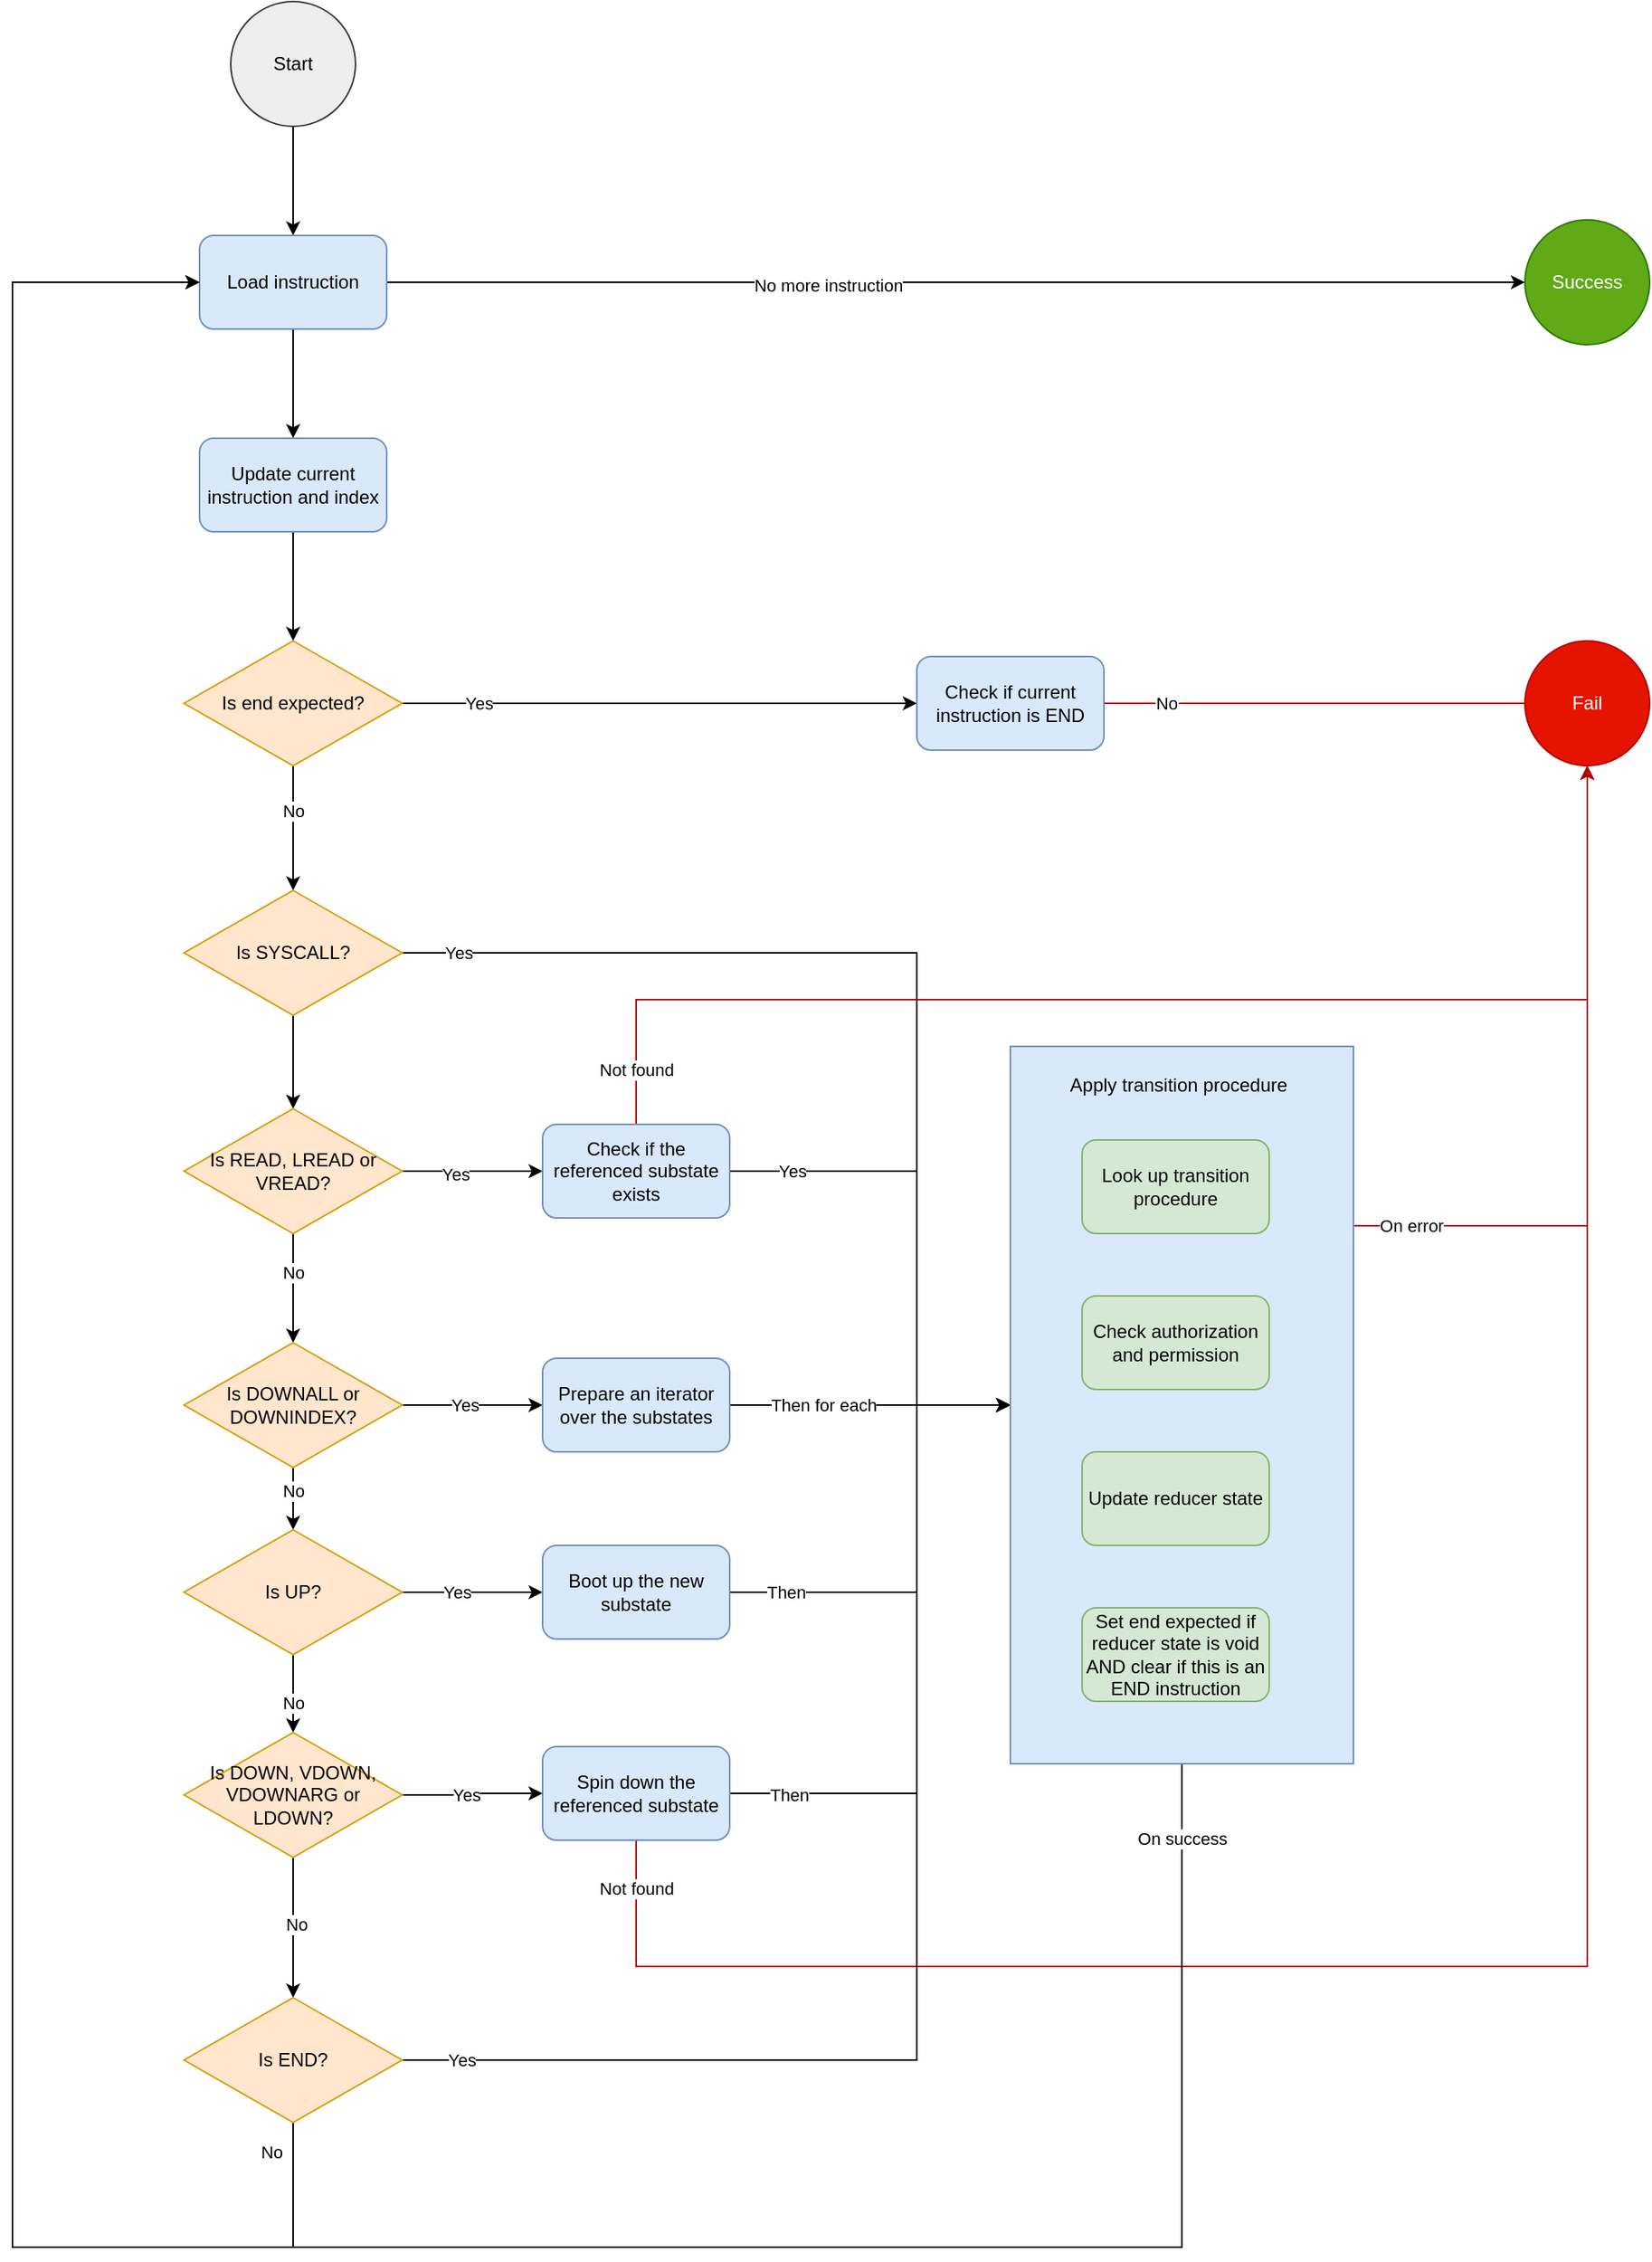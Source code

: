 <mxfile version="14.5.1" type="device"><diagram id="r28lfj7F_3WeCI98qRDj" name="Page-1"><mxGraphModel dx="1577" dy="1025" grid="1" gridSize="10" guides="1" tooltips="1" connect="1" arrows="1" fold="1" page="1" pageScale="1" pageWidth="827" pageHeight="1169" math="0" shadow="0"><root><mxCell id="0"/><mxCell id="1" parent="0"/><mxCell id="0aYK3PY0N5kdPg9pqPoS-5" style="edgeStyle=orthogonalEdgeStyle;rounded=0;orthogonalLoop=1;jettySize=auto;html=1;exitX=0.5;exitY=1;exitDx=0;exitDy=0;" edge="1" parent="1" source="0aYK3PY0N5kdPg9pqPoS-1" target="0aYK3PY0N5kdPg9pqPoS-2"><mxGeometry relative="1" as="geometry"/></mxCell><mxCell id="0aYK3PY0N5kdPg9pqPoS-1" value="Start" style="ellipse;whiteSpace=wrap;html=1;aspect=fixed;fillColor=#eeeeee;strokeColor=#36393d;" vertex="1" parent="1"><mxGeometry x="210" y="50" width="80" height="80" as="geometry"/></mxCell><mxCell id="0aYK3PY0N5kdPg9pqPoS-6" style="edgeStyle=orthogonalEdgeStyle;rounded=0;orthogonalLoop=1;jettySize=auto;html=1;exitX=0.5;exitY=1;exitDx=0;exitDy=0;" edge="1" parent="1" source="0aYK3PY0N5kdPg9pqPoS-2" target="0aYK3PY0N5kdPg9pqPoS-3"><mxGeometry relative="1" as="geometry"/></mxCell><mxCell id="0aYK3PY0N5kdPg9pqPoS-86" style="edgeStyle=orthogonalEdgeStyle;rounded=0;orthogonalLoop=1;jettySize=auto;html=1;exitX=1;exitY=0.5;exitDx=0;exitDy=0;entryX=0;entryY=0.5;entryDx=0;entryDy=0;" edge="1" parent="1" source="0aYK3PY0N5kdPg9pqPoS-2" target="0aYK3PY0N5kdPg9pqPoS-85"><mxGeometry relative="1" as="geometry"/></mxCell><mxCell id="0aYK3PY0N5kdPg9pqPoS-87" value="No more instruction" style="edgeLabel;html=1;align=center;verticalAlign=middle;resizable=0;points=[];" vertex="1" connectable="0" parent="0aYK3PY0N5kdPg9pqPoS-86"><mxGeometry x="-0.225" y="-2" relative="1" as="geometry"><mxPoint as="offset"/></mxGeometry></mxCell><mxCell id="0aYK3PY0N5kdPg9pqPoS-2" value="Load instruction" style="rounded=1;whiteSpace=wrap;html=1;fillColor=#dae8fc;strokeColor=#6c8ebf;" vertex="1" parent="1"><mxGeometry x="190" y="200" width="120" height="60" as="geometry"/></mxCell><mxCell id="0aYK3PY0N5kdPg9pqPoS-7" style="edgeStyle=orthogonalEdgeStyle;rounded=0;orthogonalLoop=1;jettySize=auto;html=1;exitX=0.5;exitY=1;exitDx=0;exitDy=0;entryX=0.5;entryY=0;entryDx=0;entryDy=0;" edge="1" parent="1" source="0aYK3PY0N5kdPg9pqPoS-3" target="0aYK3PY0N5kdPg9pqPoS-4"><mxGeometry relative="1" as="geometry"/></mxCell><mxCell id="0aYK3PY0N5kdPg9pqPoS-3" value="Update current instruction and index" style="rounded=1;whiteSpace=wrap;html=1;fillColor=#dae8fc;strokeColor=#6c8ebf;" vertex="1" parent="1"><mxGeometry x="190" y="330" width="120" height="60" as="geometry"/></mxCell><mxCell id="0aYK3PY0N5kdPg9pqPoS-13" style="edgeStyle=orthogonalEdgeStyle;rounded=0;orthogonalLoop=1;jettySize=auto;html=1;exitX=1;exitY=0.5;exitDx=0;exitDy=0;" edge="1" parent="1" source="0aYK3PY0N5kdPg9pqPoS-4" target="0aYK3PY0N5kdPg9pqPoS-9"><mxGeometry relative="1" as="geometry"/></mxCell><mxCell id="0aYK3PY0N5kdPg9pqPoS-14" value="Yes" style="edgeLabel;html=1;align=center;verticalAlign=middle;resizable=0;points=[];" vertex="1" connectable="0" parent="0aYK3PY0N5kdPg9pqPoS-13"><mxGeometry x="-0.706" relative="1" as="geometry"><mxPoint as="offset"/></mxGeometry></mxCell><mxCell id="0aYK3PY0N5kdPg9pqPoS-16" style="edgeStyle=orthogonalEdgeStyle;rounded=0;orthogonalLoop=1;jettySize=auto;html=1;exitX=0.5;exitY=1;exitDx=0;exitDy=0;" edge="1" parent="1" source="0aYK3PY0N5kdPg9pqPoS-4" target="0aYK3PY0N5kdPg9pqPoS-15"><mxGeometry relative="1" as="geometry"/></mxCell><mxCell id="0aYK3PY0N5kdPg9pqPoS-25" value="No" style="edgeLabel;html=1;align=center;verticalAlign=middle;resizable=0;points=[];" vertex="1" connectable="0" parent="0aYK3PY0N5kdPg9pqPoS-16"><mxGeometry x="-0.286" relative="1" as="geometry"><mxPoint as="offset"/></mxGeometry></mxCell><mxCell id="0aYK3PY0N5kdPg9pqPoS-4" value="Is end expected?" style="rhombus;whiteSpace=wrap;html=1;fillColor=#ffe6cc;strokeColor=#d79b00;" vertex="1" parent="1"><mxGeometry x="180" y="460" width="140" height="80" as="geometry"/></mxCell><mxCell id="0aYK3PY0N5kdPg9pqPoS-82" style="edgeStyle=orthogonalEdgeStyle;rounded=0;orthogonalLoop=1;jettySize=auto;html=1;exitX=1;exitY=0.5;exitDx=0;exitDy=0;entryX=0.5;entryY=1;entryDx=0;entryDy=0;fillColor=#e51400;strokeColor=#B20000;" edge="1" parent="1" source="0aYK3PY0N5kdPg9pqPoS-9" target="0aYK3PY0N5kdPg9pqPoS-10"><mxGeometry relative="1" as="geometry"><Array as="points"><mxPoint x="1080" y="500"/></Array></mxGeometry></mxCell><mxCell id="0aYK3PY0N5kdPg9pqPoS-83" value="No" style="edgeLabel;html=1;align=center;verticalAlign=middle;resizable=0;points=[];" vertex="1" connectable="0" parent="0aYK3PY0N5kdPg9pqPoS-82"><mxGeometry x="-0.917" y="1" relative="1" as="geometry"><mxPoint x="25" y="1" as="offset"/></mxGeometry></mxCell><mxCell id="0aYK3PY0N5kdPg9pqPoS-9" value="Check if current instruction is END" style="rounded=1;whiteSpace=wrap;html=1;fillColor=#dae8fc;strokeColor=#6c8ebf;" vertex="1" parent="1"><mxGeometry x="650" y="470" width="120" height="60" as="geometry"/></mxCell><mxCell id="0aYK3PY0N5kdPg9pqPoS-10" value="Fail" style="ellipse;whiteSpace=wrap;html=1;aspect=fixed;fillColor=#e51400;strokeColor=#B20000;fontColor=#ffffff;" vertex="1" parent="1"><mxGeometry x="1040" y="460" width="80" height="80" as="geometry"/></mxCell><mxCell id="0aYK3PY0N5kdPg9pqPoS-24" style="edgeStyle=orthogonalEdgeStyle;rounded=0;orthogonalLoop=1;jettySize=auto;html=1;exitX=1;exitY=0.5;exitDx=0;exitDy=0;entryX=0;entryY=0.5;entryDx=0;entryDy=0;" edge="1" parent="1" source="0aYK3PY0N5kdPg9pqPoS-15" target="0aYK3PY0N5kdPg9pqPoS-21"><mxGeometry relative="1" as="geometry"><Array as="points"><mxPoint x="650" y="660"/><mxPoint x="650" y="950"/></Array></mxGeometry></mxCell><mxCell id="0aYK3PY0N5kdPg9pqPoS-26" value="Yes" style="edgeLabel;html=1;align=center;verticalAlign=middle;resizable=0;points=[];" vertex="1" connectable="0" parent="0aYK3PY0N5kdPg9pqPoS-24"><mxGeometry x="-0.689" y="1" relative="1" as="geometry"><mxPoint x="-70" y="1" as="offset"/></mxGeometry></mxCell><mxCell id="0aYK3PY0N5kdPg9pqPoS-28" style="edgeStyle=orthogonalEdgeStyle;rounded=0;orthogonalLoop=1;jettySize=auto;html=1;exitX=0.5;exitY=1;exitDx=0;exitDy=0;" edge="1" parent="1" source="0aYK3PY0N5kdPg9pqPoS-15" target="0aYK3PY0N5kdPg9pqPoS-27"><mxGeometry relative="1" as="geometry"/></mxCell><mxCell id="0aYK3PY0N5kdPg9pqPoS-15" value="Is SYSCALL?" style="rhombus;whiteSpace=wrap;html=1;fillColor=#ffe6cc;strokeColor=#d79b00;" vertex="1" parent="1"><mxGeometry x="180" y="620" width="140" height="80" as="geometry"/></mxCell><mxCell id="0aYK3PY0N5kdPg9pqPoS-30" style="edgeStyle=orthogonalEdgeStyle;rounded=0;orthogonalLoop=1;jettySize=auto;html=1;exitX=1;exitY=0.5;exitDx=0;exitDy=0;" edge="1" parent="1" source="0aYK3PY0N5kdPg9pqPoS-27" target="0aYK3PY0N5kdPg9pqPoS-29"><mxGeometry relative="1" as="geometry"/></mxCell><mxCell id="0aYK3PY0N5kdPg9pqPoS-32" value="Yes" style="edgeLabel;html=1;align=center;verticalAlign=middle;resizable=0;points=[];" vertex="1" connectable="0" parent="0aYK3PY0N5kdPg9pqPoS-30"><mxGeometry x="-0.244" y="-2" relative="1" as="geometry"><mxPoint as="offset"/></mxGeometry></mxCell><mxCell id="0aYK3PY0N5kdPg9pqPoS-39" style="edgeStyle=orthogonalEdgeStyle;rounded=0;orthogonalLoop=1;jettySize=auto;html=1;exitX=0.5;exitY=1;exitDx=0;exitDy=0;" edge="1" parent="1" source="0aYK3PY0N5kdPg9pqPoS-27" target="0aYK3PY0N5kdPg9pqPoS-34"><mxGeometry relative="1" as="geometry"/></mxCell><mxCell id="0aYK3PY0N5kdPg9pqPoS-40" value="No" style="edgeLabel;html=1;align=center;verticalAlign=middle;resizable=0;points=[];" vertex="1" connectable="0" parent="0aYK3PY0N5kdPg9pqPoS-39"><mxGeometry x="-0.3" relative="1" as="geometry"><mxPoint as="offset"/></mxGeometry></mxCell><mxCell id="0aYK3PY0N5kdPg9pqPoS-27" value="Is READ, LREAD or VREAD?" style="rhombus;whiteSpace=wrap;html=1;fillColor=#ffe6cc;strokeColor=#d79b00;" vertex="1" parent="1"><mxGeometry x="180" y="760" width="140" height="80" as="geometry"/></mxCell><mxCell id="0aYK3PY0N5kdPg9pqPoS-31" style="edgeStyle=orthogonalEdgeStyle;rounded=0;orthogonalLoop=1;jettySize=auto;html=1;exitX=1;exitY=0.5;exitDx=0;exitDy=0;entryX=0;entryY=0.5;entryDx=0;entryDy=0;" edge="1" parent="1" source="0aYK3PY0N5kdPg9pqPoS-29" target="0aYK3PY0N5kdPg9pqPoS-21"><mxGeometry relative="1" as="geometry"><Array as="points"><mxPoint x="650" y="800"/><mxPoint x="650" y="950"/></Array></mxGeometry></mxCell><mxCell id="0aYK3PY0N5kdPg9pqPoS-33" value="Yes" style="edgeLabel;html=1;align=center;verticalAlign=middle;resizable=0;points=[];" vertex="1" connectable="0" parent="0aYK3PY0N5kdPg9pqPoS-31"><mxGeometry x="-0.506" relative="1" as="geometry"><mxPoint x="-41.43" as="offset"/></mxGeometry></mxCell><mxCell id="0aYK3PY0N5kdPg9pqPoS-67" style="edgeStyle=orthogonalEdgeStyle;rounded=0;orthogonalLoop=1;jettySize=auto;html=1;exitX=0.5;exitY=0;exitDx=0;exitDy=0;entryX=0.5;entryY=1;entryDx=0;entryDy=0;fillColor=#e51400;strokeColor=#B20000;" edge="1" parent="1" source="0aYK3PY0N5kdPg9pqPoS-29" target="0aYK3PY0N5kdPg9pqPoS-10"><mxGeometry relative="1" as="geometry"><Array as="points"><mxPoint x="470" y="690"/><mxPoint x="1080" y="690"/></Array></mxGeometry></mxCell><mxCell id="0aYK3PY0N5kdPg9pqPoS-68" value="Not found" style="edgeLabel;html=1;align=center;verticalAlign=middle;resizable=0;points=[];" vertex="1" connectable="0" parent="0aYK3PY0N5kdPg9pqPoS-67"><mxGeometry x="-0.691" y="-1" relative="1" as="geometry"><mxPoint x="-50" y="44.0" as="offset"/></mxGeometry></mxCell><mxCell id="0aYK3PY0N5kdPg9pqPoS-29" value="Check if the referenced substate exists" style="rounded=1;whiteSpace=wrap;html=1;fillColor=#dae8fc;strokeColor=#6c8ebf;" vertex="1" parent="1"><mxGeometry x="410" y="770" width="120" height="60" as="geometry"/></mxCell><mxCell id="0aYK3PY0N5kdPg9pqPoS-36" style="edgeStyle=orthogonalEdgeStyle;rounded=0;orthogonalLoop=1;jettySize=auto;html=1;exitX=1;exitY=0.5;exitDx=0;exitDy=0;entryX=0;entryY=0.5;entryDx=0;entryDy=0;" edge="1" parent="1" source="0aYK3PY0N5kdPg9pqPoS-34" target="0aYK3PY0N5kdPg9pqPoS-35"><mxGeometry relative="1" as="geometry"/></mxCell><mxCell id="0aYK3PY0N5kdPg9pqPoS-60" value="Yes" style="edgeLabel;html=1;align=center;verticalAlign=middle;resizable=0;points=[];" vertex="1" connectable="0" parent="0aYK3PY0N5kdPg9pqPoS-36"><mxGeometry x="-0.334" relative="1" as="geometry"><mxPoint x="10" as="offset"/></mxGeometry></mxCell><mxCell id="0aYK3PY0N5kdPg9pqPoS-47" style="edgeStyle=orthogonalEdgeStyle;rounded=0;orthogonalLoop=1;jettySize=auto;html=1;exitX=0.5;exitY=1;exitDx=0;exitDy=0;" edge="1" parent="1" source="0aYK3PY0N5kdPg9pqPoS-34" target="0aYK3PY0N5kdPg9pqPoS-41"><mxGeometry relative="1" as="geometry"/></mxCell><mxCell id="0aYK3PY0N5kdPg9pqPoS-49" value="No" style="edgeLabel;html=1;align=center;verticalAlign=middle;resizable=0;points=[];" vertex="1" connectable="0" parent="0aYK3PY0N5kdPg9pqPoS-47"><mxGeometry x="-0.25" relative="1" as="geometry"><mxPoint as="offset"/></mxGeometry></mxCell><mxCell id="0aYK3PY0N5kdPg9pqPoS-34" value="Is DOWNALL or DOWNINDEX?" style="rhombus;whiteSpace=wrap;html=1;fillColor=#ffe6cc;strokeColor=#d79b00;" vertex="1" parent="1"><mxGeometry x="180" y="910" width="140" height="80" as="geometry"/></mxCell><mxCell id="0aYK3PY0N5kdPg9pqPoS-37" style="edgeStyle=orthogonalEdgeStyle;rounded=0;orthogonalLoop=1;jettySize=auto;html=1;exitX=1;exitY=0.5;exitDx=0;exitDy=0;entryX=0;entryY=0.5;entryDx=0;entryDy=0;" edge="1" parent="1" source="0aYK3PY0N5kdPg9pqPoS-35" target="0aYK3PY0N5kdPg9pqPoS-21"><mxGeometry relative="1" as="geometry"/></mxCell><mxCell id="0aYK3PY0N5kdPg9pqPoS-38" value="Then for each" style="edgeLabel;html=1;align=center;verticalAlign=middle;resizable=0;points=[];" vertex="1" connectable="0" parent="0aYK3PY0N5kdPg9pqPoS-37"><mxGeometry x="-0.672" relative="1" as="geometry"><mxPoint x="30" as="offset"/></mxGeometry></mxCell><mxCell id="0aYK3PY0N5kdPg9pqPoS-35" value="Prepare an iterator over the substates" style="rounded=1;whiteSpace=wrap;html=1;fillColor=#dae8fc;strokeColor=#6c8ebf;" vertex="1" parent="1"><mxGeometry x="410" y="920" width="120" height="60" as="geometry"/></mxCell><mxCell id="0aYK3PY0N5kdPg9pqPoS-44" style="edgeStyle=orthogonalEdgeStyle;rounded=0;orthogonalLoop=1;jettySize=auto;html=1;exitX=1;exitY=0.5;exitDx=0;exitDy=0;" edge="1" parent="1" source="0aYK3PY0N5kdPg9pqPoS-41" target="0aYK3PY0N5kdPg9pqPoS-42"><mxGeometry relative="1" as="geometry"/></mxCell><mxCell id="0aYK3PY0N5kdPg9pqPoS-61" value="Yes" style="edgeLabel;html=1;align=center;verticalAlign=middle;resizable=0;points=[];" vertex="1" connectable="0" parent="0aYK3PY0N5kdPg9pqPoS-44"><mxGeometry x="-0.229" relative="1" as="geometry"><mxPoint as="offset"/></mxGeometry></mxCell><mxCell id="0aYK3PY0N5kdPg9pqPoS-48" style="edgeStyle=orthogonalEdgeStyle;rounded=0;orthogonalLoop=1;jettySize=auto;html=1;exitX=0.5;exitY=1;exitDx=0;exitDy=0;" edge="1" parent="1" source="0aYK3PY0N5kdPg9pqPoS-41" target="0aYK3PY0N5kdPg9pqPoS-45"><mxGeometry relative="1" as="geometry"/></mxCell><mxCell id="0aYK3PY0N5kdPg9pqPoS-50" value="No" style="edgeLabel;html=1;align=center;verticalAlign=middle;resizable=0;points=[];" vertex="1" connectable="0" parent="0aYK3PY0N5kdPg9pqPoS-48"><mxGeometry x="0.24" relative="1" as="geometry"><mxPoint as="offset"/></mxGeometry></mxCell><mxCell id="0aYK3PY0N5kdPg9pqPoS-41" value="Is UP?" style="rhombus;whiteSpace=wrap;html=1;fillColor=#ffe6cc;strokeColor=#d79b00;" vertex="1" parent="1"><mxGeometry x="180" y="1030" width="140" height="80" as="geometry"/></mxCell><mxCell id="0aYK3PY0N5kdPg9pqPoS-63" style="edgeStyle=orthogonalEdgeStyle;rounded=0;orthogonalLoop=1;jettySize=auto;html=1;exitX=1;exitY=0.5;exitDx=0;exitDy=0;entryX=0;entryY=0.5;entryDx=0;entryDy=0;" edge="1" parent="1" source="0aYK3PY0N5kdPg9pqPoS-42" target="0aYK3PY0N5kdPg9pqPoS-21"><mxGeometry relative="1" as="geometry"><Array as="points"><mxPoint x="650" y="1070"/><mxPoint x="650" y="950"/></Array></mxGeometry></mxCell><mxCell id="0aYK3PY0N5kdPg9pqPoS-64" value="Then" style="edgeLabel;html=1;align=center;verticalAlign=middle;resizable=0;points=[];" vertex="1" connectable="0" parent="0aYK3PY0N5kdPg9pqPoS-63"><mxGeometry x="-0.763" relative="1" as="geometry"><mxPoint as="offset"/></mxGeometry></mxCell><mxCell id="0aYK3PY0N5kdPg9pqPoS-42" value="Boot up the new substate" style="rounded=1;whiteSpace=wrap;html=1;fillColor=#dae8fc;strokeColor=#6c8ebf;" vertex="1" parent="1"><mxGeometry x="410" y="1040" width="120" height="60" as="geometry"/></mxCell><mxCell id="0aYK3PY0N5kdPg9pqPoS-65" style="edgeStyle=orthogonalEdgeStyle;rounded=0;orthogonalLoop=1;jettySize=auto;html=1;exitX=1;exitY=0.5;exitDx=0;exitDy=0;entryX=0;entryY=0.5;entryDx=0;entryDy=0;" edge="1" parent="1" source="0aYK3PY0N5kdPg9pqPoS-43" target="0aYK3PY0N5kdPg9pqPoS-21"><mxGeometry relative="1" as="geometry"><Array as="points"><mxPoint x="650" y="1199"/><mxPoint x="650" y="950"/></Array></mxGeometry></mxCell><mxCell id="0aYK3PY0N5kdPg9pqPoS-66" value="Then" style="edgeLabel;html=1;align=center;verticalAlign=middle;resizable=0;points=[];" vertex="1" connectable="0" parent="0aYK3PY0N5kdPg9pqPoS-65"><mxGeometry x="-0.826" y="-1" relative="1" as="geometry"><mxPoint as="offset"/></mxGeometry></mxCell><mxCell id="0aYK3PY0N5kdPg9pqPoS-69" style="edgeStyle=orthogonalEdgeStyle;rounded=0;orthogonalLoop=1;jettySize=auto;html=1;exitX=0.5;exitY=1;exitDx=0;exitDy=0;entryX=0.5;entryY=1;entryDx=0;entryDy=0;fillColor=#e51400;strokeColor=#B20000;" edge="1" parent="1" source="0aYK3PY0N5kdPg9pqPoS-43" target="0aYK3PY0N5kdPg9pqPoS-10"><mxGeometry relative="1" as="geometry"><Array as="points"><mxPoint x="470" y="1310"/><mxPoint x="1080" y="1310"/></Array></mxGeometry></mxCell><mxCell id="0aYK3PY0N5kdPg9pqPoS-70" value="Not found" style="edgeLabel;html=1;align=center;verticalAlign=middle;resizable=0;points=[];" vertex="1" connectable="0" parent="0aYK3PY0N5kdPg9pqPoS-69"><mxGeometry x="-0.725" relative="1" as="geometry"><mxPoint x="-120.67" y="-50" as="offset"/></mxGeometry></mxCell><mxCell id="0aYK3PY0N5kdPg9pqPoS-43" value="Spin down the referenced substate" style="rounded=1;whiteSpace=wrap;html=1;fillColor=#dae8fc;strokeColor=#6c8ebf;" vertex="1" parent="1"><mxGeometry x="410" y="1169" width="120" height="60" as="geometry"/></mxCell><mxCell id="0aYK3PY0N5kdPg9pqPoS-46" style="edgeStyle=orthogonalEdgeStyle;rounded=0;orthogonalLoop=1;jettySize=auto;html=1;exitX=1;exitY=0.5;exitDx=0;exitDy=0;" edge="1" parent="1" source="0aYK3PY0N5kdPg9pqPoS-45" target="0aYK3PY0N5kdPg9pqPoS-43"><mxGeometry relative="1" as="geometry"/></mxCell><mxCell id="0aYK3PY0N5kdPg9pqPoS-62" value="Yes" style="edgeLabel;html=1;align=center;verticalAlign=middle;resizable=0;points=[];" vertex="1" connectable="0" parent="0aYK3PY0N5kdPg9pqPoS-46"><mxGeometry x="-0.363" y="-1" relative="1" as="geometry"><mxPoint x="11.43" y="-1" as="offset"/></mxGeometry></mxCell><mxCell id="0aYK3PY0N5kdPg9pqPoS-52" style="edgeStyle=orthogonalEdgeStyle;rounded=0;orthogonalLoop=1;jettySize=auto;html=1;exitX=0.5;exitY=1;exitDx=0;exitDy=0;" edge="1" parent="1" source="0aYK3PY0N5kdPg9pqPoS-45" target="0aYK3PY0N5kdPg9pqPoS-51"><mxGeometry relative="1" as="geometry"/></mxCell><mxCell id="0aYK3PY0N5kdPg9pqPoS-53" value="No" style="edgeLabel;html=1;align=center;verticalAlign=middle;resizable=0;points=[];" vertex="1" connectable="0" parent="0aYK3PY0N5kdPg9pqPoS-52"><mxGeometry x="-0.04" y="2" relative="1" as="geometry"><mxPoint as="offset"/></mxGeometry></mxCell><mxCell id="0aYK3PY0N5kdPg9pqPoS-45" value="Is DOWN, VDOWN, VDOWNARG or LDOWN?" style="rhombus;whiteSpace=wrap;html=1;fillColor=#ffe6cc;strokeColor=#d79b00;" vertex="1" parent="1"><mxGeometry x="180" y="1160" width="140" height="80" as="geometry"/></mxCell><mxCell id="0aYK3PY0N5kdPg9pqPoS-56" style="edgeStyle=orthogonalEdgeStyle;rounded=0;orthogonalLoop=1;jettySize=auto;html=1;exitX=0.5;exitY=1;exitDx=0;exitDy=0;entryX=0;entryY=0.5;entryDx=0;entryDy=0;" edge="1" parent="1" source="0aYK3PY0N5kdPg9pqPoS-51" target="0aYK3PY0N5kdPg9pqPoS-2"><mxGeometry relative="1" as="geometry"><Array as="points"><mxPoint x="250" y="1490"/><mxPoint x="70" y="1490"/><mxPoint x="70" y="230"/></Array></mxGeometry></mxCell><mxCell id="0aYK3PY0N5kdPg9pqPoS-57" value="No" style="edgeLabel;html=1;align=center;verticalAlign=middle;resizable=0;points=[];" vertex="1" connectable="0" parent="0aYK3PY0N5kdPg9pqPoS-56"><mxGeometry x="-0.888" y="2" relative="1" as="geometry"><mxPoint x="-2" y="-63" as="offset"/></mxGeometry></mxCell><mxCell id="0aYK3PY0N5kdPg9pqPoS-58" style="edgeStyle=orthogonalEdgeStyle;rounded=0;orthogonalLoop=1;jettySize=auto;html=1;exitX=1;exitY=0.5;exitDx=0;exitDy=0;entryX=0;entryY=0.5;entryDx=0;entryDy=0;" edge="1" parent="1" source="0aYK3PY0N5kdPg9pqPoS-51" target="0aYK3PY0N5kdPg9pqPoS-21"><mxGeometry relative="1" as="geometry"><Array as="points"><mxPoint x="650" y="1370"/><mxPoint x="650" y="950"/></Array></mxGeometry></mxCell><mxCell id="0aYK3PY0N5kdPg9pqPoS-59" value="Yes" style="edgeLabel;html=1;align=center;verticalAlign=middle;resizable=0;points=[];" vertex="1" connectable="0" parent="0aYK3PY0N5kdPg9pqPoS-58"><mxGeometry x="-0.868" relative="1" as="geometry"><mxPoint x="-15.71" as="offset"/></mxGeometry></mxCell><mxCell id="0aYK3PY0N5kdPg9pqPoS-51" value="Is END?" style="rhombus;whiteSpace=wrap;html=1;fillColor=#ffe6cc;strokeColor=#d79b00;" vertex="1" parent="1"><mxGeometry x="180" y="1330" width="140" height="80" as="geometry"/></mxCell><mxCell id="0aYK3PY0N5kdPg9pqPoS-71" style="edgeStyle=orthogonalEdgeStyle;rounded=0;orthogonalLoop=1;jettySize=auto;html=1;exitX=1;exitY=0.25;exitDx=0;exitDy=0;entryX=0.5;entryY=1;entryDx=0;entryDy=0;fillColor=#e51400;strokeColor=#B20000;" edge="1" parent="1" source="0aYK3PY0N5kdPg9pqPoS-21" target="0aYK3PY0N5kdPg9pqPoS-10"><mxGeometry relative="1" as="geometry"><mxPoint x="1080" y="540" as="targetPoint"/></mxGeometry></mxCell><mxCell id="0aYK3PY0N5kdPg9pqPoS-72" value="On error" style="edgeLabel;html=1;align=center;verticalAlign=middle;resizable=0;points=[];" vertex="1" connectable="0" parent="0aYK3PY0N5kdPg9pqPoS-71"><mxGeometry x="-0.835" relative="1" as="geometry"><mxPoint as="offset"/></mxGeometry></mxCell><mxCell id="0aYK3PY0N5kdPg9pqPoS-73" style="edgeStyle=orthogonalEdgeStyle;rounded=0;orthogonalLoop=1;jettySize=auto;html=1;exitX=0.5;exitY=1;exitDx=0;exitDy=0;entryX=0;entryY=0.5;entryDx=0;entryDy=0;" edge="1" parent="1" source="0aYK3PY0N5kdPg9pqPoS-21" target="0aYK3PY0N5kdPg9pqPoS-2"><mxGeometry relative="1" as="geometry"><Array as="points"><mxPoint x="820" y="1490"/><mxPoint x="70" y="1490"/><mxPoint x="70" y="230"/></Array></mxGeometry></mxCell><mxCell id="0aYK3PY0N5kdPg9pqPoS-74" value="On success" style="edgeLabel;html=1;align=center;verticalAlign=middle;resizable=0;points=[];" vertex="1" connectable="0" parent="0aYK3PY0N5kdPg9pqPoS-73"><mxGeometry x="-0.961" relative="1" as="geometry"><mxPoint as="offset"/></mxGeometry></mxCell><mxCell id="0aYK3PY0N5kdPg9pqPoS-75" value="" style="group;fillColor=#dae8fc;strokeColor=#6c8ebf;container=0;" vertex="1" connectable="0" parent="1"><mxGeometry x="710" y="720" width="220" height="460" as="geometry"/></mxCell><mxCell id="0aYK3PY0N5kdPg9pqPoS-85" value="Success" style="ellipse;whiteSpace=wrap;html=1;aspect=fixed;fillColor=#60a917;strokeColor=#2D7600;fontColor=#ffffff;" vertex="1" parent="1"><mxGeometry x="1040" y="190" width="80" height="80" as="geometry"/></mxCell><mxCell id="0aYK3PY0N5kdPg9pqPoS-21" value="" style="rounded=0;whiteSpace=wrap;html=1;fillColor=#dae8fc;strokeColor=#6c8ebf;" vertex="1" parent="1"><mxGeometry x="710" y="720" width="220" height="460" as="geometry"/></mxCell><mxCell id="0aYK3PY0N5kdPg9pqPoS-17" value="Look up transition procedure" style="rounded=1;whiteSpace=wrap;html=1;fillColor=#d5e8d4;strokeColor=#82b366;" vertex="1" parent="1"><mxGeometry x="756" y="780" width="120" height="60" as="geometry"/></mxCell><mxCell id="0aYK3PY0N5kdPg9pqPoS-18" value="Check authorization and permission" style="rounded=1;whiteSpace=wrap;html=1;fillColor=#d5e8d4;strokeColor=#82b366;" vertex="1" parent="1"><mxGeometry x="756" y="880" width="120" height="60" as="geometry"/></mxCell><mxCell id="0aYK3PY0N5kdPg9pqPoS-19" value="Update reducer state" style="rounded=1;whiteSpace=wrap;html=1;fillColor=#d5e8d4;strokeColor=#82b366;" vertex="1" parent="1"><mxGeometry x="756" y="980" width="120" height="60" as="geometry"/></mxCell><mxCell id="0aYK3PY0N5kdPg9pqPoS-20" value="Set end expected if reducer state is void AND clear if this is an END instruction" style="rounded=1;whiteSpace=wrap;html=1;fillColor=#d5e8d4;strokeColor=#82b366;" vertex="1" parent="1"><mxGeometry x="756" y="1080" width="120" height="60" as="geometry"/></mxCell><mxCell id="0aYK3PY0N5kdPg9pqPoS-23" value="Apply transition procedure" style="text;html=1;strokeColor=none;fillColor=none;align=center;verticalAlign=middle;whiteSpace=wrap;rounded=0;" vertex="1" parent="1"><mxGeometry x="726" y="735" width="184" height="20" as="geometry"/></mxCell></root></mxGraphModel></diagram></mxfile>